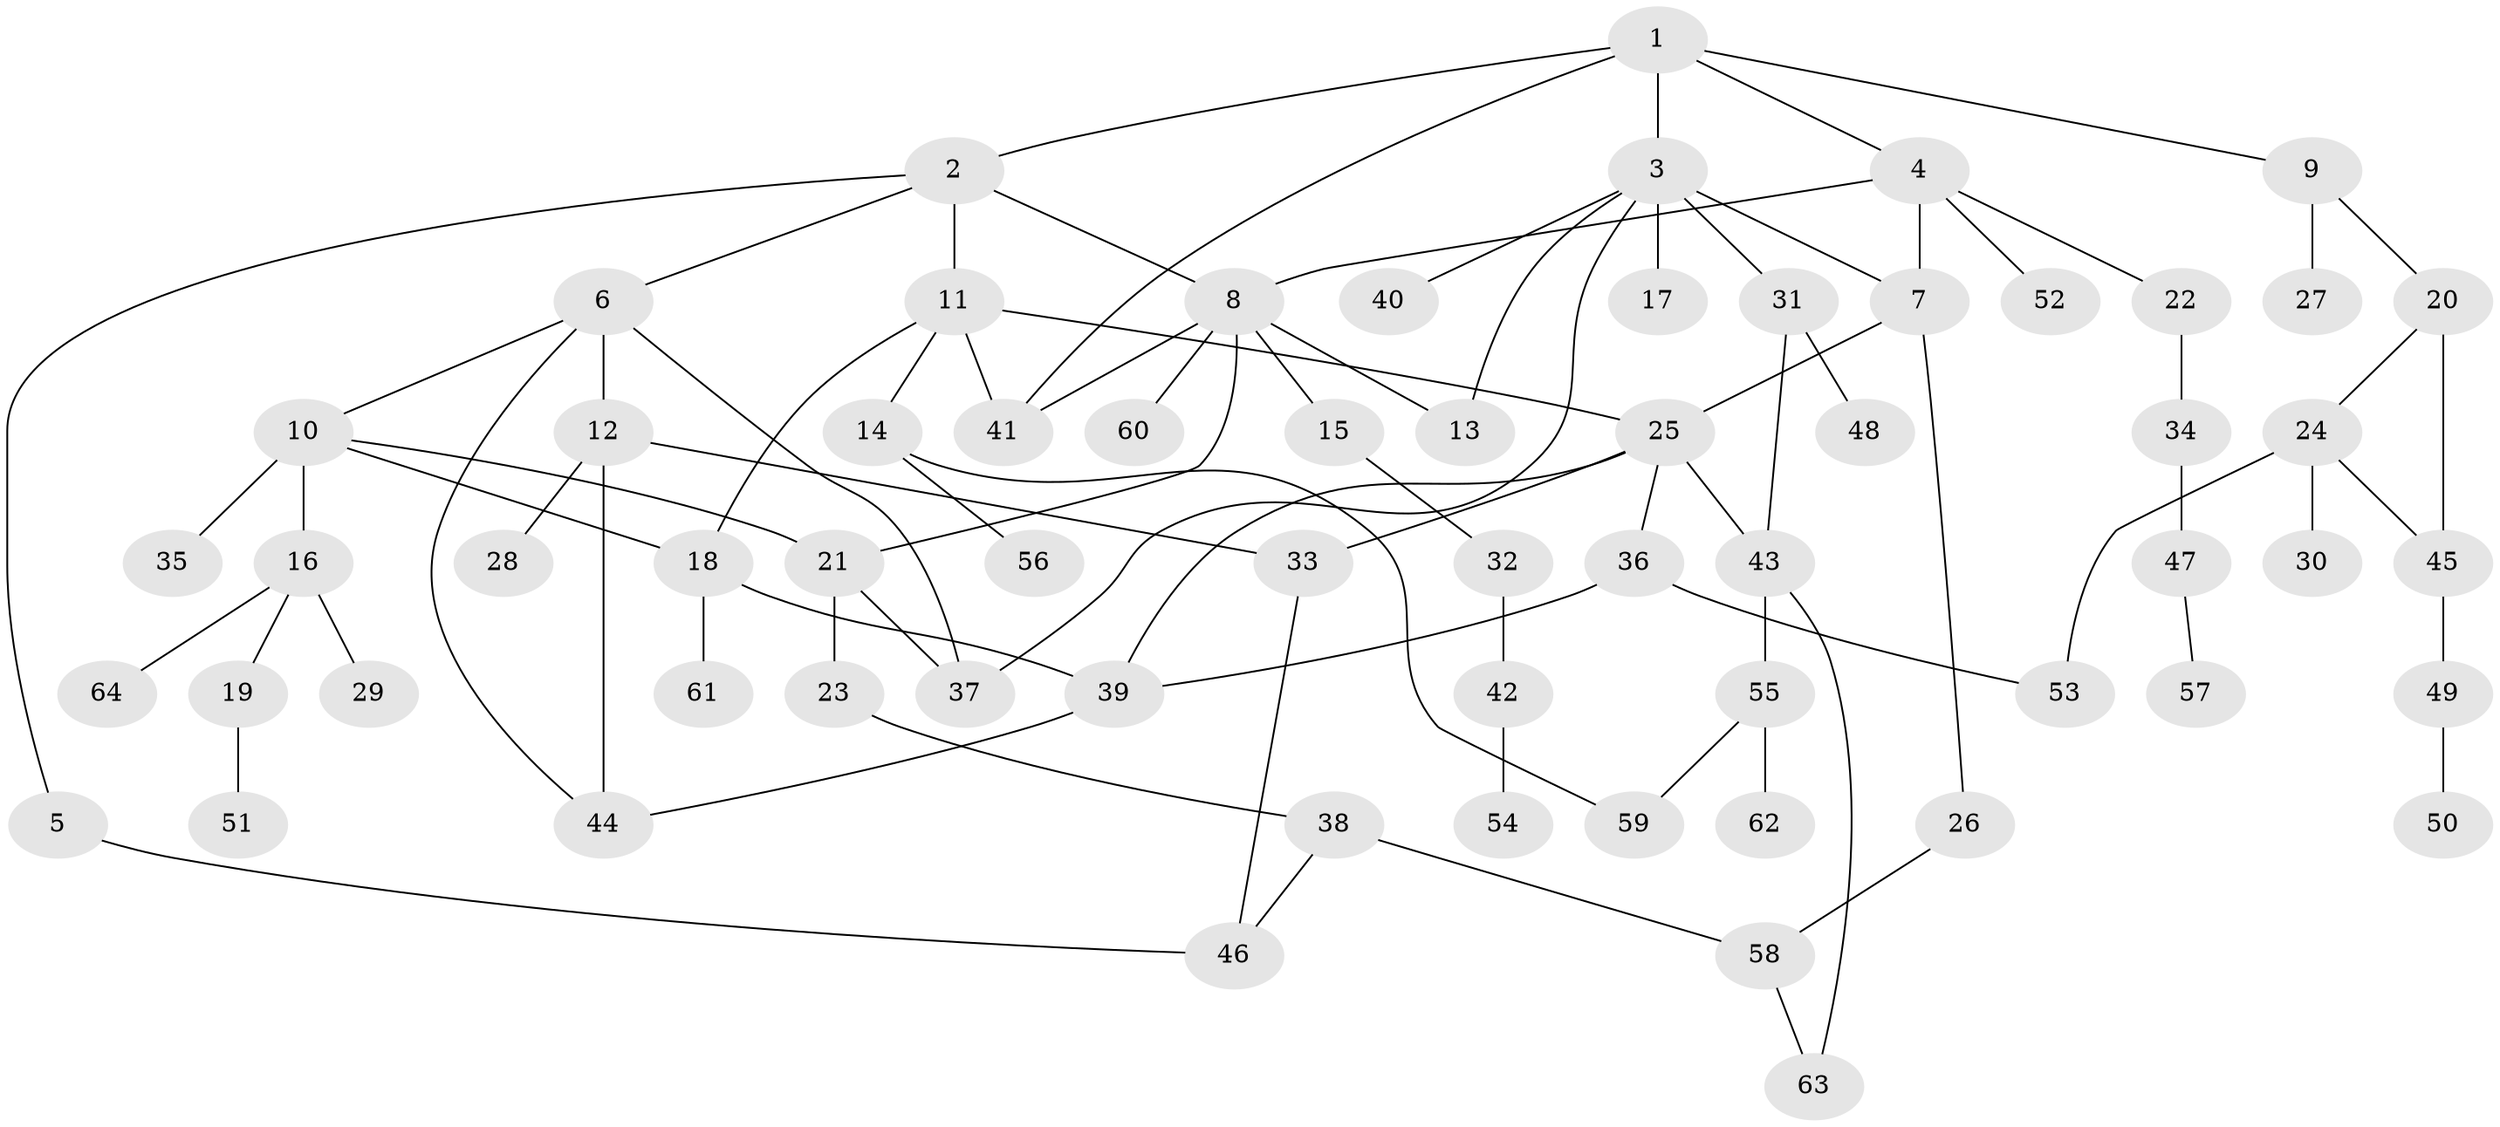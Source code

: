 // original degree distribution, {6: 0.047244094488188976, 5: 0.031496062992125984, 7: 0.007874015748031496, 3: 0.2047244094488189, 8: 0.007874015748031496, 2: 0.3228346456692913, 1: 0.3228346456692913, 4: 0.05511811023622047}
// Generated by graph-tools (version 1.1) at 2025/34/03/09/25 02:34:06]
// undirected, 64 vertices, 86 edges
graph export_dot {
graph [start="1"]
  node [color=gray90,style=filled];
  1;
  2;
  3;
  4;
  5;
  6;
  7;
  8;
  9;
  10;
  11;
  12;
  13;
  14;
  15;
  16;
  17;
  18;
  19;
  20;
  21;
  22;
  23;
  24;
  25;
  26;
  27;
  28;
  29;
  30;
  31;
  32;
  33;
  34;
  35;
  36;
  37;
  38;
  39;
  40;
  41;
  42;
  43;
  44;
  45;
  46;
  47;
  48;
  49;
  50;
  51;
  52;
  53;
  54;
  55;
  56;
  57;
  58;
  59;
  60;
  61;
  62;
  63;
  64;
  1 -- 2 [weight=1.0];
  1 -- 3 [weight=1.0];
  1 -- 4 [weight=1.0];
  1 -- 9 [weight=1.0];
  1 -- 41 [weight=1.0];
  2 -- 5 [weight=1.0];
  2 -- 6 [weight=1.0];
  2 -- 8 [weight=1.0];
  2 -- 11 [weight=1.0];
  3 -- 7 [weight=1.0];
  3 -- 13 [weight=1.0];
  3 -- 17 [weight=2.0];
  3 -- 31 [weight=1.0];
  3 -- 37 [weight=1.0];
  3 -- 40 [weight=1.0];
  4 -- 7 [weight=1.0];
  4 -- 8 [weight=1.0];
  4 -- 22 [weight=1.0];
  4 -- 52 [weight=1.0];
  5 -- 46 [weight=1.0];
  6 -- 10 [weight=1.0];
  6 -- 12 [weight=3.0];
  6 -- 37 [weight=2.0];
  6 -- 44 [weight=1.0];
  7 -- 25 [weight=1.0];
  7 -- 26 [weight=1.0];
  8 -- 13 [weight=1.0];
  8 -- 15 [weight=1.0];
  8 -- 21 [weight=1.0];
  8 -- 41 [weight=1.0];
  8 -- 60 [weight=1.0];
  9 -- 20 [weight=1.0];
  9 -- 27 [weight=1.0];
  10 -- 16 [weight=1.0];
  10 -- 18 [weight=1.0];
  10 -- 21 [weight=1.0];
  10 -- 35 [weight=1.0];
  11 -- 14 [weight=1.0];
  11 -- 18 [weight=1.0];
  11 -- 25 [weight=1.0];
  11 -- 41 [weight=1.0];
  12 -- 28 [weight=1.0];
  12 -- 33 [weight=1.0];
  12 -- 44 [weight=1.0];
  14 -- 56 [weight=1.0];
  14 -- 59 [weight=1.0];
  15 -- 32 [weight=1.0];
  16 -- 19 [weight=1.0];
  16 -- 29 [weight=1.0];
  16 -- 64 [weight=1.0];
  18 -- 39 [weight=1.0];
  18 -- 61 [weight=1.0];
  19 -- 51 [weight=1.0];
  20 -- 24 [weight=1.0];
  20 -- 45 [weight=1.0];
  21 -- 23 [weight=1.0];
  21 -- 37 [weight=1.0];
  22 -- 34 [weight=1.0];
  23 -- 38 [weight=1.0];
  24 -- 30 [weight=2.0];
  24 -- 45 [weight=1.0];
  24 -- 53 [weight=1.0];
  25 -- 33 [weight=1.0];
  25 -- 36 [weight=1.0];
  25 -- 39 [weight=1.0];
  25 -- 43 [weight=1.0];
  26 -- 58 [weight=1.0];
  31 -- 43 [weight=1.0];
  31 -- 48 [weight=1.0];
  32 -- 42 [weight=1.0];
  33 -- 46 [weight=1.0];
  34 -- 47 [weight=2.0];
  36 -- 39 [weight=1.0];
  36 -- 53 [weight=1.0];
  38 -- 46 [weight=1.0];
  38 -- 58 [weight=1.0];
  39 -- 44 [weight=1.0];
  42 -- 54 [weight=1.0];
  43 -- 55 [weight=1.0];
  43 -- 63 [weight=1.0];
  45 -- 49 [weight=1.0];
  47 -- 57 [weight=1.0];
  49 -- 50 [weight=1.0];
  55 -- 59 [weight=1.0];
  55 -- 62 [weight=1.0];
  58 -- 63 [weight=1.0];
}
